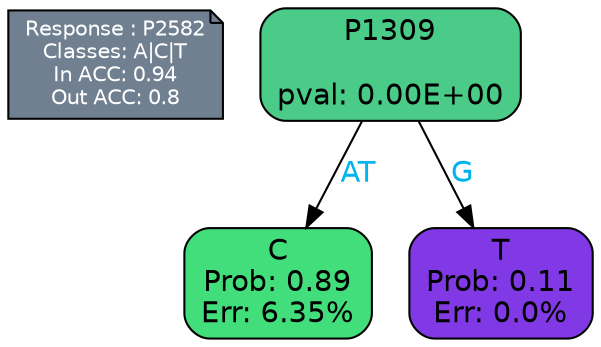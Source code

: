 digraph Tree {
node [shape=box, style="filled, rounded", color="black", fontname=helvetica] ;
graph [ranksep=equally, splines=polylines, bgcolor=transparent, dpi=600] ;
edge [fontname=helvetica] ;
LEGEND [label="Response : P2582
Classes: A|C|T
In ACC: 0.94
Out ACC: 0.8
",shape=note,align=left,style=filled,fillcolor="slategray",fontcolor="white",fontsize=10];1 [label="P1309

pval: 0.00E+00", fillcolor="#4acb88"] ;
2 [label="C
Prob: 0.89
Err: 6.35%", fillcolor="#43de7c"] ;
3 [label="T
Prob: 0.11
Err: 0.0%", fillcolor="#8139e5"] ;
1 -> 2 [label="AT",fontcolor=deepskyblue2] ;
1 -> 3 [label="G",fontcolor=deepskyblue2] ;
{rank = same; 2;3;}{rank = same; LEGEND;1;}}